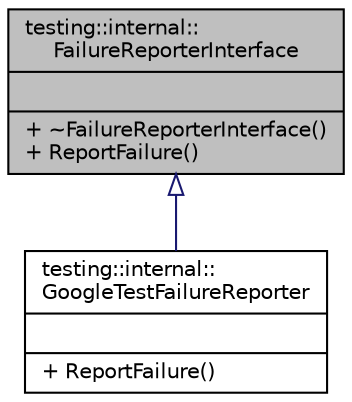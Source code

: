 digraph "testing::internal::FailureReporterInterface"
{
 // LATEX_PDF_SIZE
  bgcolor="transparent";
  edge [fontname="Helvetica",fontsize="10",labelfontname="Helvetica",labelfontsize="10"];
  node [fontname="Helvetica",fontsize="10",shape=record];
  Node1 [label="{testing::internal::\lFailureReporterInterface\n||+ ~FailureReporterInterface()\l+ ReportFailure()\l}",height=0.2,width=0.4,color="black", fillcolor="grey75", style="filled", fontcolor="black",tooltip=" "];
  Node1 -> Node2 [dir="back",color="midnightblue",fontsize="10",style="solid",arrowtail="onormal",fontname="Helvetica"];
  Node2 [label="{testing::internal::\lGoogleTestFailureReporter\n||+ ReportFailure()\l}",height=0.2,width=0.4,color="black",URL="$classtesting_1_1internal_1_1GoogleTestFailureReporter.html",tooltip=" "];
}
